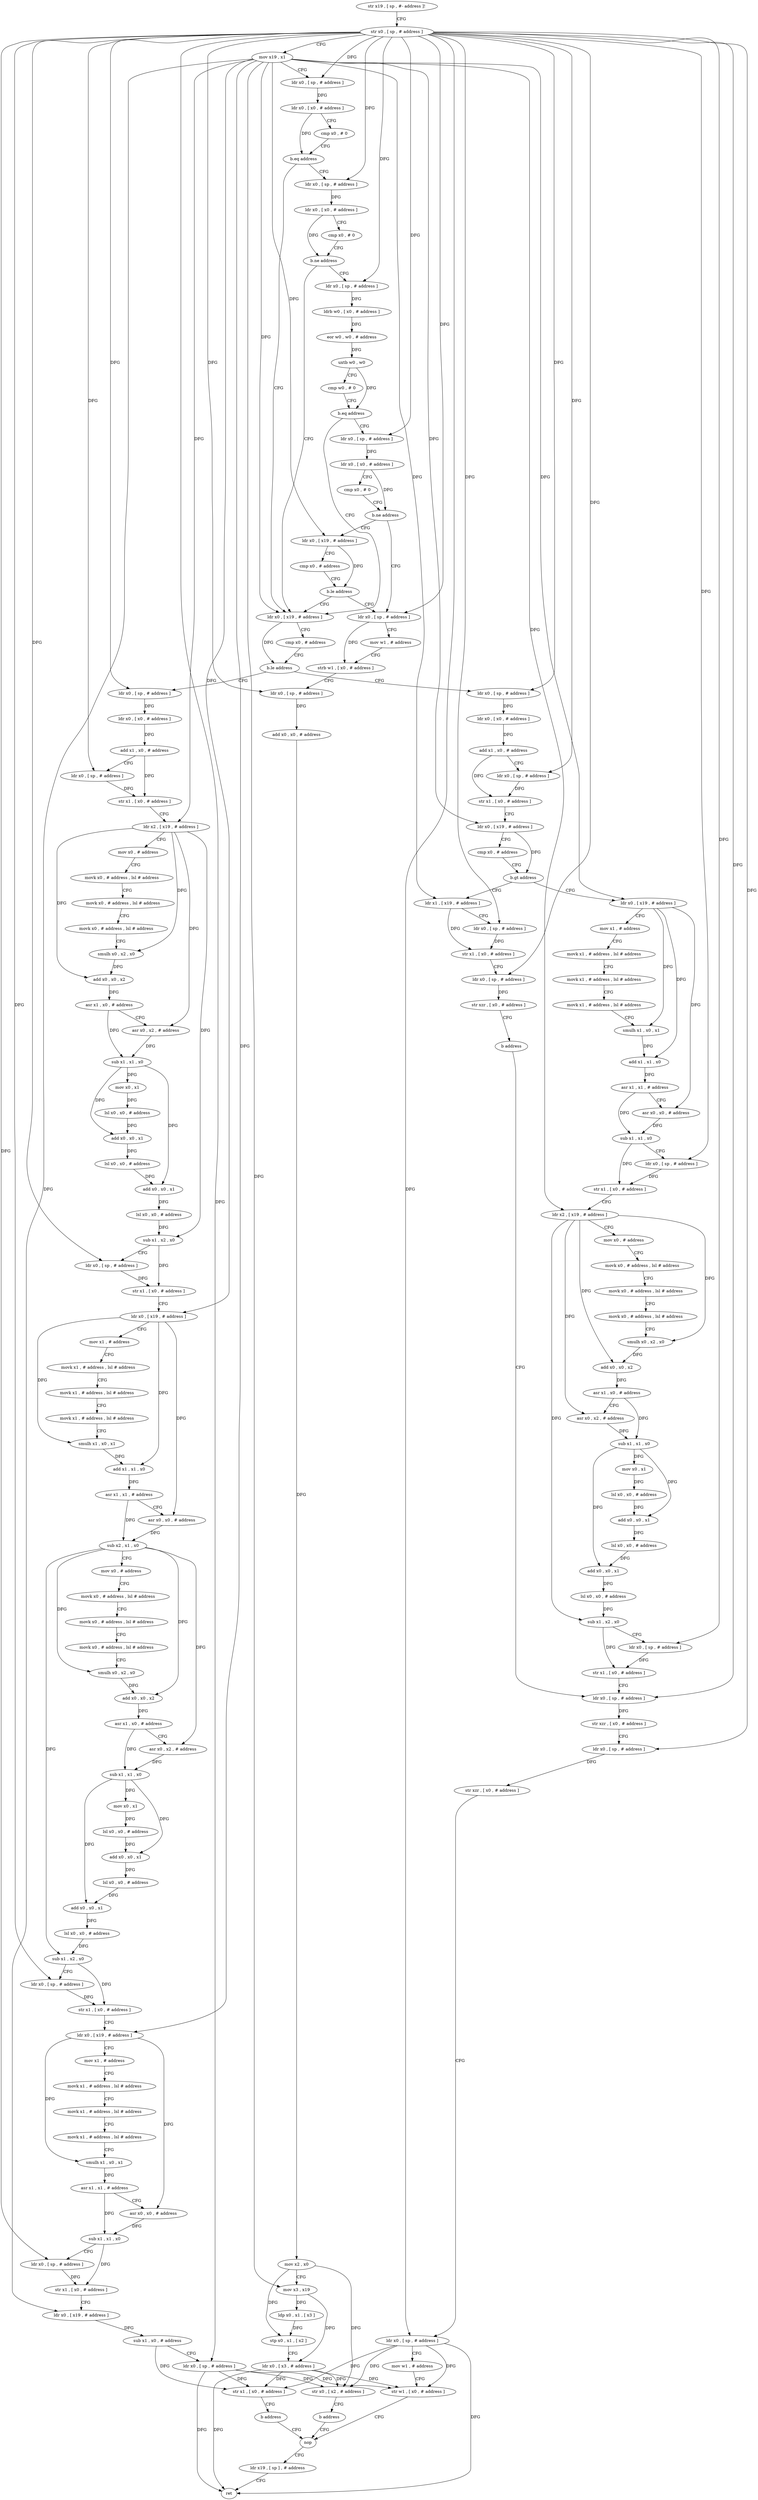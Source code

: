 digraph "func" {
"4340816" [label = "str x19 , [ sp , #- address ]!" ]
"4340820" [label = "str x0 , [ sp , # address ]" ]
"4340824" [label = "mov x19 , x1" ]
"4340828" [label = "ldr x0 , [ sp , # address ]" ]
"4340832" [label = "ldr x0 , [ x0 , # address ]" ]
"4340836" [label = "cmp x0 , # 0" ]
"4340840" [label = "b.eq address" ]
"4340960" [label = "ldr x0 , [ x19 , # address ]" ]
"4340844" [label = "ldr x0 , [ sp , # address ]" ]
"4340964" [label = "cmp x0 , # address" ]
"4340968" [label = "b.le address" ]
"4341244" [label = "ldr x0 , [ sp , # address ]" ]
"4340972" [label = "ldr x0 , [ sp , # address ]" ]
"4340848" [label = "ldr x0 , [ x0 , # address ]" ]
"4340852" [label = "cmp x0 , # 0" ]
"4340856" [label = "b.ne address" ]
"4340860" [label = "ldr x0 , [ sp , # address ]" ]
"4341248" [label = "ldr x0 , [ x0 , # address ]" ]
"4341252" [label = "add x1 , x0 , # address" ]
"4341256" [label = "ldr x0 , [ sp , # address ]" ]
"4341260" [label = "str x1 , [ x0 , # address ]" ]
"4341264" [label = "ldr x0 , [ x19 , # address ]" ]
"4341268" [label = "cmp x0 , # address" ]
"4341272" [label = "b.gt address" ]
"4341300" [label = "ldr x0 , [ x19 , # address ]" ]
"4341276" [label = "ldr x1 , [ x19 , # address ]" ]
"4340976" [label = "ldr x0 , [ x0 , # address ]" ]
"4340980" [label = "add x1 , x0 , # address" ]
"4340984" [label = "ldr x0 , [ sp , # address ]" ]
"4340988" [label = "str x1 , [ x0 , # address ]" ]
"4340992" [label = "ldr x2 , [ x19 , # address ]" ]
"4340996" [label = "mov x0 , # address" ]
"4341000" [label = "movk x0 , # address , lsl # address" ]
"4341004" [label = "movk x0 , # address , lsl # address" ]
"4341008" [label = "movk x0 , # address , lsl # address" ]
"4341012" [label = "smulh x0 , x2 , x0" ]
"4341016" [label = "add x0 , x0 , x2" ]
"4341020" [label = "asr x1 , x0 , # address" ]
"4341024" [label = "asr x0 , x2 , # address" ]
"4341028" [label = "sub x1 , x1 , x0" ]
"4341032" [label = "mov x0 , x1" ]
"4341036" [label = "lsl x0 , x0 , # address" ]
"4341040" [label = "add x0 , x0 , x1" ]
"4341044" [label = "lsl x0 , x0 , # address" ]
"4341048" [label = "add x0 , x0 , x1" ]
"4341052" [label = "lsl x0 , x0 , # address" ]
"4341056" [label = "sub x1 , x2 , x0" ]
"4341060" [label = "ldr x0 , [ sp , # address ]" ]
"4341064" [label = "str x1 , [ x0 , # address ]" ]
"4341068" [label = "ldr x0 , [ x19 , # address ]" ]
"4341072" [label = "mov x1 , # address" ]
"4341076" [label = "movk x1 , # address , lsl # address" ]
"4341080" [label = "movk x1 , # address , lsl # address" ]
"4341084" [label = "movk x1 , # address , lsl # address" ]
"4341088" [label = "smulh x1 , x0 , x1" ]
"4341092" [label = "add x1 , x1 , x0" ]
"4341096" [label = "asr x1 , x1 , # address" ]
"4341100" [label = "asr x0 , x0 , # address" ]
"4341104" [label = "sub x2 , x1 , x0" ]
"4341108" [label = "mov x0 , # address" ]
"4341112" [label = "movk x0 , # address , lsl # address" ]
"4341116" [label = "movk x0 , # address , lsl # address" ]
"4341120" [label = "movk x0 , # address , lsl # address" ]
"4341124" [label = "smulh x0 , x2 , x0" ]
"4341128" [label = "add x0 , x0 , x2" ]
"4341132" [label = "asr x1 , x0 , # address" ]
"4341136" [label = "asr x0 , x2 , # address" ]
"4341140" [label = "sub x1 , x1 , x0" ]
"4341144" [label = "mov x0 , x1" ]
"4341148" [label = "lsl x0 , x0 , # address" ]
"4341152" [label = "add x0 , x0 , x1" ]
"4341156" [label = "lsl x0 , x0 , # address" ]
"4341160" [label = "add x0 , x0 , x1" ]
"4341164" [label = "lsl x0 , x0 , # address" ]
"4341168" [label = "sub x1 , x2 , x0" ]
"4341172" [label = "ldr x0 , [ sp , # address ]" ]
"4341176" [label = "str x1 , [ x0 , # address ]" ]
"4341180" [label = "ldr x0 , [ x19 , # address ]" ]
"4341184" [label = "mov x1 , # address" ]
"4341188" [label = "movk x1 , # address , lsl # address" ]
"4341192" [label = "movk x1 , # address , lsl # address" ]
"4341196" [label = "movk x1 , # address , lsl # address" ]
"4341200" [label = "smulh x1 , x0 , x1" ]
"4341204" [label = "asr x1 , x1 , # address" ]
"4341208" [label = "asr x0 , x0 , # address" ]
"4341212" [label = "sub x1 , x1 , x0" ]
"4341216" [label = "ldr x0 , [ sp , # address ]" ]
"4341220" [label = "str x1 , [ x0 , # address ]" ]
"4341224" [label = "ldr x0 , [ x19 , # address ]" ]
"4341228" [label = "sub x1 , x0 , # address" ]
"4341232" [label = "ldr x0 , [ sp , # address ]" ]
"4341236" [label = "str x1 , [ x0 , # address ]" ]
"4341240" [label = "b address" ]
"4341452" [label = "nop" ]
"4340864" [label = "ldrb w0 , [ x0 , # address ]" ]
"4340868" [label = "eor w0 , w0 , # address" ]
"4340872" [label = "uxtb w0 , w0" ]
"4340876" [label = "cmp w0 , # 0" ]
"4340880" [label = "b.eq address" ]
"4340884" [label = "ldr x0 , [ sp , # address ]" ]
"4341304" [label = "mov x1 , # address" ]
"4341308" [label = "movk x1 , # address , lsl # address" ]
"4341312" [label = "movk x1 , # address , lsl # address" ]
"4341316" [label = "movk x1 , # address , lsl # address" ]
"4341320" [label = "smulh x1 , x0 , x1" ]
"4341324" [label = "add x1 , x1 , x0" ]
"4341328" [label = "asr x1 , x1 , # address" ]
"4341332" [label = "asr x0 , x0 , # address" ]
"4341336" [label = "sub x1 , x1 , x0" ]
"4341340" [label = "ldr x0 , [ sp , # address ]" ]
"4341344" [label = "str x1 , [ x0 , # address ]" ]
"4341348" [label = "ldr x2 , [ x19 , # address ]" ]
"4341352" [label = "mov x0 , # address" ]
"4341356" [label = "movk x0 , # address , lsl # address" ]
"4341360" [label = "movk x0 , # address , lsl # address" ]
"4341364" [label = "movk x0 , # address , lsl # address" ]
"4341368" [label = "smulh x0 , x2 , x0" ]
"4341372" [label = "add x0 , x0 , x2" ]
"4341376" [label = "asr x1 , x0 , # address" ]
"4341380" [label = "asr x0 , x2 , # address" ]
"4341384" [label = "sub x1 , x1 , x0" ]
"4341388" [label = "mov x0 , x1" ]
"4341392" [label = "lsl x0 , x0 , # address" ]
"4341396" [label = "add x0 , x0 , x1" ]
"4341400" [label = "lsl x0 , x0 , # address" ]
"4341404" [label = "add x0 , x0 , x1" ]
"4341408" [label = "lsl x0 , x0 , # address" ]
"4341412" [label = "sub x1 , x2 , x0" ]
"4341416" [label = "ldr x0 , [ sp , # address ]" ]
"4341420" [label = "str x1 , [ x0 , # address ]" ]
"4341424" [label = "ldr x0 , [ sp , # address ]" ]
"4341280" [label = "ldr x0 , [ sp , # address ]" ]
"4341284" [label = "str x1 , [ x0 , # address ]" ]
"4341288" [label = "ldr x0 , [ sp , # address ]" ]
"4341292" [label = "str xzr , [ x0 , # address ]" ]
"4341296" [label = "b address" ]
"4341456" [label = "ldr x19 , [ sp ] , # address" ]
"4341460" [label = "ret" ]
"4340888" [label = "ldr x0 , [ x0 , # address ]" ]
"4340892" [label = "cmp x0 , # 0" ]
"4340896" [label = "b.ne address" ]
"4340912" [label = "ldr x0 , [ sp , # address ]" ]
"4340900" [label = "ldr x0 , [ x19 , # address ]" ]
"4341428" [label = "str xzr , [ x0 , # address ]" ]
"4341432" [label = "ldr x0 , [ sp , # address ]" ]
"4341436" [label = "str xzr , [ x0 , # address ]" ]
"4341440" [label = "ldr x0 , [ sp , # address ]" ]
"4341444" [label = "mov w1 , # address" ]
"4341448" [label = "str w1 , [ x0 , # address ]" ]
"4340916" [label = "mov w1 , # address" ]
"4340920" [label = "strb w1 , [ x0 , # address ]" ]
"4340924" [label = "ldr x0 , [ sp , # address ]" ]
"4340928" [label = "add x0 , x0 , # address" ]
"4340932" [label = "mov x2 , x0" ]
"4340936" [label = "mov x3 , x19" ]
"4340940" [label = "ldp x0 , x1 , [ x3 ]" ]
"4340944" [label = "stp x0 , x1 , [ x2 ]" ]
"4340948" [label = "ldr x0 , [ x3 , # address ]" ]
"4340952" [label = "str x0 , [ x2 , # address ]" ]
"4340956" [label = "b address" ]
"4340904" [label = "cmp x0 , # address" ]
"4340908" [label = "b.le address" ]
"4340816" -> "4340820" [ label = "CFG" ]
"4340820" -> "4340824" [ label = "CFG" ]
"4340820" -> "4340828" [ label = "DFG" ]
"4340820" -> "4340844" [ label = "DFG" ]
"4340820" -> "4341244" [ label = "DFG" ]
"4340820" -> "4341256" [ label = "DFG" ]
"4340820" -> "4340972" [ label = "DFG" ]
"4340820" -> "4340984" [ label = "DFG" ]
"4340820" -> "4341060" [ label = "DFG" ]
"4340820" -> "4341172" [ label = "DFG" ]
"4340820" -> "4341216" [ label = "DFG" ]
"4340820" -> "4341232" [ label = "DFG" ]
"4340820" -> "4340860" [ label = "DFG" ]
"4340820" -> "4341340" [ label = "DFG" ]
"4340820" -> "4341416" [ label = "DFG" ]
"4340820" -> "4341280" [ label = "DFG" ]
"4340820" -> "4341288" [ label = "DFG" ]
"4340820" -> "4340884" [ label = "DFG" ]
"4340820" -> "4341424" [ label = "DFG" ]
"4340820" -> "4341432" [ label = "DFG" ]
"4340820" -> "4341440" [ label = "DFG" ]
"4340820" -> "4340912" [ label = "DFG" ]
"4340820" -> "4340924" [ label = "DFG" ]
"4340824" -> "4340828" [ label = "CFG" ]
"4340824" -> "4340960" [ label = "DFG" ]
"4340824" -> "4341264" [ label = "DFG" ]
"4340824" -> "4340992" [ label = "DFG" ]
"4340824" -> "4341068" [ label = "DFG" ]
"4340824" -> "4341180" [ label = "DFG" ]
"4340824" -> "4341224" [ label = "DFG" ]
"4340824" -> "4341300" [ label = "DFG" ]
"4340824" -> "4341348" [ label = "DFG" ]
"4340824" -> "4341276" [ label = "DFG" ]
"4340824" -> "4340936" [ label = "DFG" ]
"4340824" -> "4340900" [ label = "DFG" ]
"4340828" -> "4340832" [ label = "DFG" ]
"4340832" -> "4340836" [ label = "CFG" ]
"4340832" -> "4340840" [ label = "DFG" ]
"4340836" -> "4340840" [ label = "CFG" ]
"4340840" -> "4340960" [ label = "CFG" ]
"4340840" -> "4340844" [ label = "CFG" ]
"4340960" -> "4340964" [ label = "CFG" ]
"4340960" -> "4340968" [ label = "DFG" ]
"4340844" -> "4340848" [ label = "DFG" ]
"4340964" -> "4340968" [ label = "CFG" ]
"4340968" -> "4341244" [ label = "CFG" ]
"4340968" -> "4340972" [ label = "CFG" ]
"4341244" -> "4341248" [ label = "DFG" ]
"4340972" -> "4340976" [ label = "DFG" ]
"4340848" -> "4340852" [ label = "CFG" ]
"4340848" -> "4340856" [ label = "DFG" ]
"4340852" -> "4340856" [ label = "CFG" ]
"4340856" -> "4340960" [ label = "CFG" ]
"4340856" -> "4340860" [ label = "CFG" ]
"4340860" -> "4340864" [ label = "DFG" ]
"4341248" -> "4341252" [ label = "DFG" ]
"4341252" -> "4341256" [ label = "CFG" ]
"4341252" -> "4341260" [ label = "DFG" ]
"4341256" -> "4341260" [ label = "DFG" ]
"4341260" -> "4341264" [ label = "CFG" ]
"4341264" -> "4341268" [ label = "CFG" ]
"4341264" -> "4341272" [ label = "DFG" ]
"4341268" -> "4341272" [ label = "CFG" ]
"4341272" -> "4341300" [ label = "CFG" ]
"4341272" -> "4341276" [ label = "CFG" ]
"4341300" -> "4341304" [ label = "CFG" ]
"4341300" -> "4341320" [ label = "DFG" ]
"4341300" -> "4341324" [ label = "DFG" ]
"4341300" -> "4341332" [ label = "DFG" ]
"4341276" -> "4341280" [ label = "CFG" ]
"4341276" -> "4341284" [ label = "DFG" ]
"4340976" -> "4340980" [ label = "DFG" ]
"4340980" -> "4340984" [ label = "CFG" ]
"4340980" -> "4340988" [ label = "DFG" ]
"4340984" -> "4340988" [ label = "DFG" ]
"4340988" -> "4340992" [ label = "CFG" ]
"4340992" -> "4340996" [ label = "CFG" ]
"4340992" -> "4341012" [ label = "DFG" ]
"4340992" -> "4341016" [ label = "DFG" ]
"4340992" -> "4341024" [ label = "DFG" ]
"4340992" -> "4341056" [ label = "DFG" ]
"4340996" -> "4341000" [ label = "CFG" ]
"4341000" -> "4341004" [ label = "CFG" ]
"4341004" -> "4341008" [ label = "CFG" ]
"4341008" -> "4341012" [ label = "CFG" ]
"4341012" -> "4341016" [ label = "DFG" ]
"4341016" -> "4341020" [ label = "DFG" ]
"4341020" -> "4341024" [ label = "CFG" ]
"4341020" -> "4341028" [ label = "DFG" ]
"4341024" -> "4341028" [ label = "DFG" ]
"4341028" -> "4341032" [ label = "DFG" ]
"4341028" -> "4341040" [ label = "DFG" ]
"4341028" -> "4341048" [ label = "DFG" ]
"4341032" -> "4341036" [ label = "DFG" ]
"4341036" -> "4341040" [ label = "DFG" ]
"4341040" -> "4341044" [ label = "DFG" ]
"4341044" -> "4341048" [ label = "DFG" ]
"4341048" -> "4341052" [ label = "DFG" ]
"4341052" -> "4341056" [ label = "DFG" ]
"4341056" -> "4341060" [ label = "CFG" ]
"4341056" -> "4341064" [ label = "DFG" ]
"4341060" -> "4341064" [ label = "DFG" ]
"4341064" -> "4341068" [ label = "CFG" ]
"4341068" -> "4341072" [ label = "CFG" ]
"4341068" -> "4341088" [ label = "DFG" ]
"4341068" -> "4341092" [ label = "DFG" ]
"4341068" -> "4341100" [ label = "DFG" ]
"4341072" -> "4341076" [ label = "CFG" ]
"4341076" -> "4341080" [ label = "CFG" ]
"4341080" -> "4341084" [ label = "CFG" ]
"4341084" -> "4341088" [ label = "CFG" ]
"4341088" -> "4341092" [ label = "DFG" ]
"4341092" -> "4341096" [ label = "DFG" ]
"4341096" -> "4341100" [ label = "CFG" ]
"4341096" -> "4341104" [ label = "DFG" ]
"4341100" -> "4341104" [ label = "DFG" ]
"4341104" -> "4341108" [ label = "CFG" ]
"4341104" -> "4341124" [ label = "DFG" ]
"4341104" -> "4341128" [ label = "DFG" ]
"4341104" -> "4341136" [ label = "DFG" ]
"4341104" -> "4341168" [ label = "DFG" ]
"4341108" -> "4341112" [ label = "CFG" ]
"4341112" -> "4341116" [ label = "CFG" ]
"4341116" -> "4341120" [ label = "CFG" ]
"4341120" -> "4341124" [ label = "CFG" ]
"4341124" -> "4341128" [ label = "DFG" ]
"4341128" -> "4341132" [ label = "DFG" ]
"4341132" -> "4341136" [ label = "CFG" ]
"4341132" -> "4341140" [ label = "DFG" ]
"4341136" -> "4341140" [ label = "DFG" ]
"4341140" -> "4341144" [ label = "DFG" ]
"4341140" -> "4341152" [ label = "DFG" ]
"4341140" -> "4341160" [ label = "DFG" ]
"4341144" -> "4341148" [ label = "DFG" ]
"4341148" -> "4341152" [ label = "DFG" ]
"4341152" -> "4341156" [ label = "DFG" ]
"4341156" -> "4341160" [ label = "DFG" ]
"4341160" -> "4341164" [ label = "DFG" ]
"4341164" -> "4341168" [ label = "DFG" ]
"4341168" -> "4341172" [ label = "CFG" ]
"4341168" -> "4341176" [ label = "DFG" ]
"4341172" -> "4341176" [ label = "DFG" ]
"4341176" -> "4341180" [ label = "CFG" ]
"4341180" -> "4341184" [ label = "CFG" ]
"4341180" -> "4341200" [ label = "DFG" ]
"4341180" -> "4341208" [ label = "DFG" ]
"4341184" -> "4341188" [ label = "CFG" ]
"4341188" -> "4341192" [ label = "CFG" ]
"4341192" -> "4341196" [ label = "CFG" ]
"4341196" -> "4341200" [ label = "CFG" ]
"4341200" -> "4341204" [ label = "DFG" ]
"4341204" -> "4341208" [ label = "CFG" ]
"4341204" -> "4341212" [ label = "DFG" ]
"4341208" -> "4341212" [ label = "DFG" ]
"4341212" -> "4341216" [ label = "CFG" ]
"4341212" -> "4341220" [ label = "DFG" ]
"4341216" -> "4341220" [ label = "DFG" ]
"4341220" -> "4341224" [ label = "CFG" ]
"4341224" -> "4341228" [ label = "DFG" ]
"4341228" -> "4341232" [ label = "CFG" ]
"4341228" -> "4341236" [ label = "DFG" ]
"4341232" -> "4341236" [ label = "DFG" ]
"4341232" -> "4341460" [ label = "DFG" ]
"4341232" -> "4341448" [ label = "DFG" ]
"4341232" -> "4340952" [ label = "DFG" ]
"4341236" -> "4341240" [ label = "CFG" ]
"4341240" -> "4341452" [ label = "CFG" ]
"4341452" -> "4341456" [ label = "CFG" ]
"4340864" -> "4340868" [ label = "DFG" ]
"4340868" -> "4340872" [ label = "DFG" ]
"4340872" -> "4340876" [ label = "CFG" ]
"4340872" -> "4340880" [ label = "DFG" ]
"4340876" -> "4340880" [ label = "CFG" ]
"4340880" -> "4340960" [ label = "CFG" ]
"4340880" -> "4340884" [ label = "CFG" ]
"4340884" -> "4340888" [ label = "DFG" ]
"4341304" -> "4341308" [ label = "CFG" ]
"4341308" -> "4341312" [ label = "CFG" ]
"4341312" -> "4341316" [ label = "CFG" ]
"4341316" -> "4341320" [ label = "CFG" ]
"4341320" -> "4341324" [ label = "DFG" ]
"4341324" -> "4341328" [ label = "DFG" ]
"4341328" -> "4341332" [ label = "CFG" ]
"4341328" -> "4341336" [ label = "DFG" ]
"4341332" -> "4341336" [ label = "DFG" ]
"4341336" -> "4341340" [ label = "CFG" ]
"4341336" -> "4341344" [ label = "DFG" ]
"4341340" -> "4341344" [ label = "DFG" ]
"4341344" -> "4341348" [ label = "CFG" ]
"4341348" -> "4341352" [ label = "CFG" ]
"4341348" -> "4341368" [ label = "DFG" ]
"4341348" -> "4341372" [ label = "DFG" ]
"4341348" -> "4341380" [ label = "DFG" ]
"4341348" -> "4341412" [ label = "DFG" ]
"4341352" -> "4341356" [ label = "CFG" ]
"4341356" -> "4341360" [ label = "CFG" ]
"4341360" -> "4341364" [ label = "CFG" ]
"4341364" -> "4341368" [ label = "CFG" ]
"4341368" -> "4341372" [ label = "DFG" ]
"4341372" -> "4341376" [ label = "DFG" ]
"4341376" -> "4341380" [ label = "CFG" ]
"4341376" -> "4341384" [ label = "DFG" ]
"4341380" -> "4341384" [ label = "DFG" ]
"4341384" -> "4341388" [ label = "DFG" ]
"4341384" -> "4341396" [ label = "DFG" ]
"4341384" -> "4341404" [ label = "DFG" ]
"4341388" -> "4341392" [ label = "DFG" ]
"4341392" -> "4341396" [ label = "DFG" ]
"4341396" -> "4341400" [ label = "DFG" ]
"4341400" -> "4341404" [ label = "DFG" ]
"4341404" -> "4341408" [ label = "DFG" ]
"4341408" -> "4341412" [ label = "DFG" ]
"4341412" -> "4341416" [ label = "CFG" ]
"4341412" -> "4341420" [ label = "DFG" ]
"4341416" -> "4341420" [ label = "DFG" ]
"4341420" -> "4341424" [ label = "CFG" ]
"4341424" -> "4341428" [ label = "DFG" ]
"4341280" -> "4341284" [ label = "DFG" ]
"4341284" -> "4341288" [ label = "CFG" ]
"4341288" -> "4341292" [ label = "DFG" ]
"4341292" -> "4341296" [ label = "CFG" ]
"4341296" -> "4341424" [ label = "CFG" ]
"4341456" -> "4341460" [ label = "CFG" ]
"4340888" -> "4340892" [ label = "CFG" ]
"4340888" -> "4340896" [ label = "DFG" ]
"4340892" -> "4340896" [ label = "CFG" ]
"4340896" -> "4340912" [ label = "CFG" ]
"4340896" -> "4340900" [ label = "CFG" ]
"4340912" -> "4340916" [ label = "CFG" ]
"4340912" -> "4340920" [ label = "DFG" ]
"4340900" -> "4340904" [ label = "CFG" ]
"4340900" -> "4340908" [ label = "DFG" ]
"4341428" -> "4341432" [ label = "CFG" ]
"4341432" -> "4341436" [ label = "DFG" ]
"4341436" -> "4341440" [ label = "CFG" ]
"4341440" -> "4341444" [ label = "CFG" ]
"4341440" -> "4341236" [ label = "DFG" ]
"4341440" -> "4341460" [ label = "DFG" ]
"4341440" -> "4341448" [ label = "DFG" ]
"4341440" -> "4340952" [ label = "DFG" ]
"4341444" -> "4341448" [ label = "CFG" ]
"4341448" -> "4341452" [ label = "CFG" ]
"4340916" -> "4340920" [ label = "CFG" ]
"4340920" -> "4340924" [ label = "CFG" ]
"4340924" -> "4340928" [ label = "DFG" ]
"4340928" -> "4340932" [ label = "DFG" ]
"4340932" -> "4340936" [ label = "CFG" ]
"4340932" -> "4340944" [ label = "DFG" ]
"4340932" -> "4340952" [ label = "DFG" ]
"4340936" -> "4340940" [ label = "DFG" ]
"4340936" -> "4340948" [ label = "DFG" ]
"4340940" -> "4340944" [ label = "DFG" ]
"4340944" -> "4340948" [ label = "CFG" ]
"4340948" -> "4340952" [ label = "DFG" ]
"4340948" -> "4341448" [ label = "DFG" ]
"4340948" -> "4341236" [ label = "DFG" ]
"4340948" -> "4341460" [ label = "DFG" ]
"4340952" -> "4340956" [ label = "CFG" ]
"4340956" -> "4341452" [ label = "CFG" ]
"4340904" -> "4340908" [ label = "CFG" ]
"4340908" -> "4340960" [ label = "CFG" ]
"4340908" -> "4340912" [ label = "CFG" ]
}
